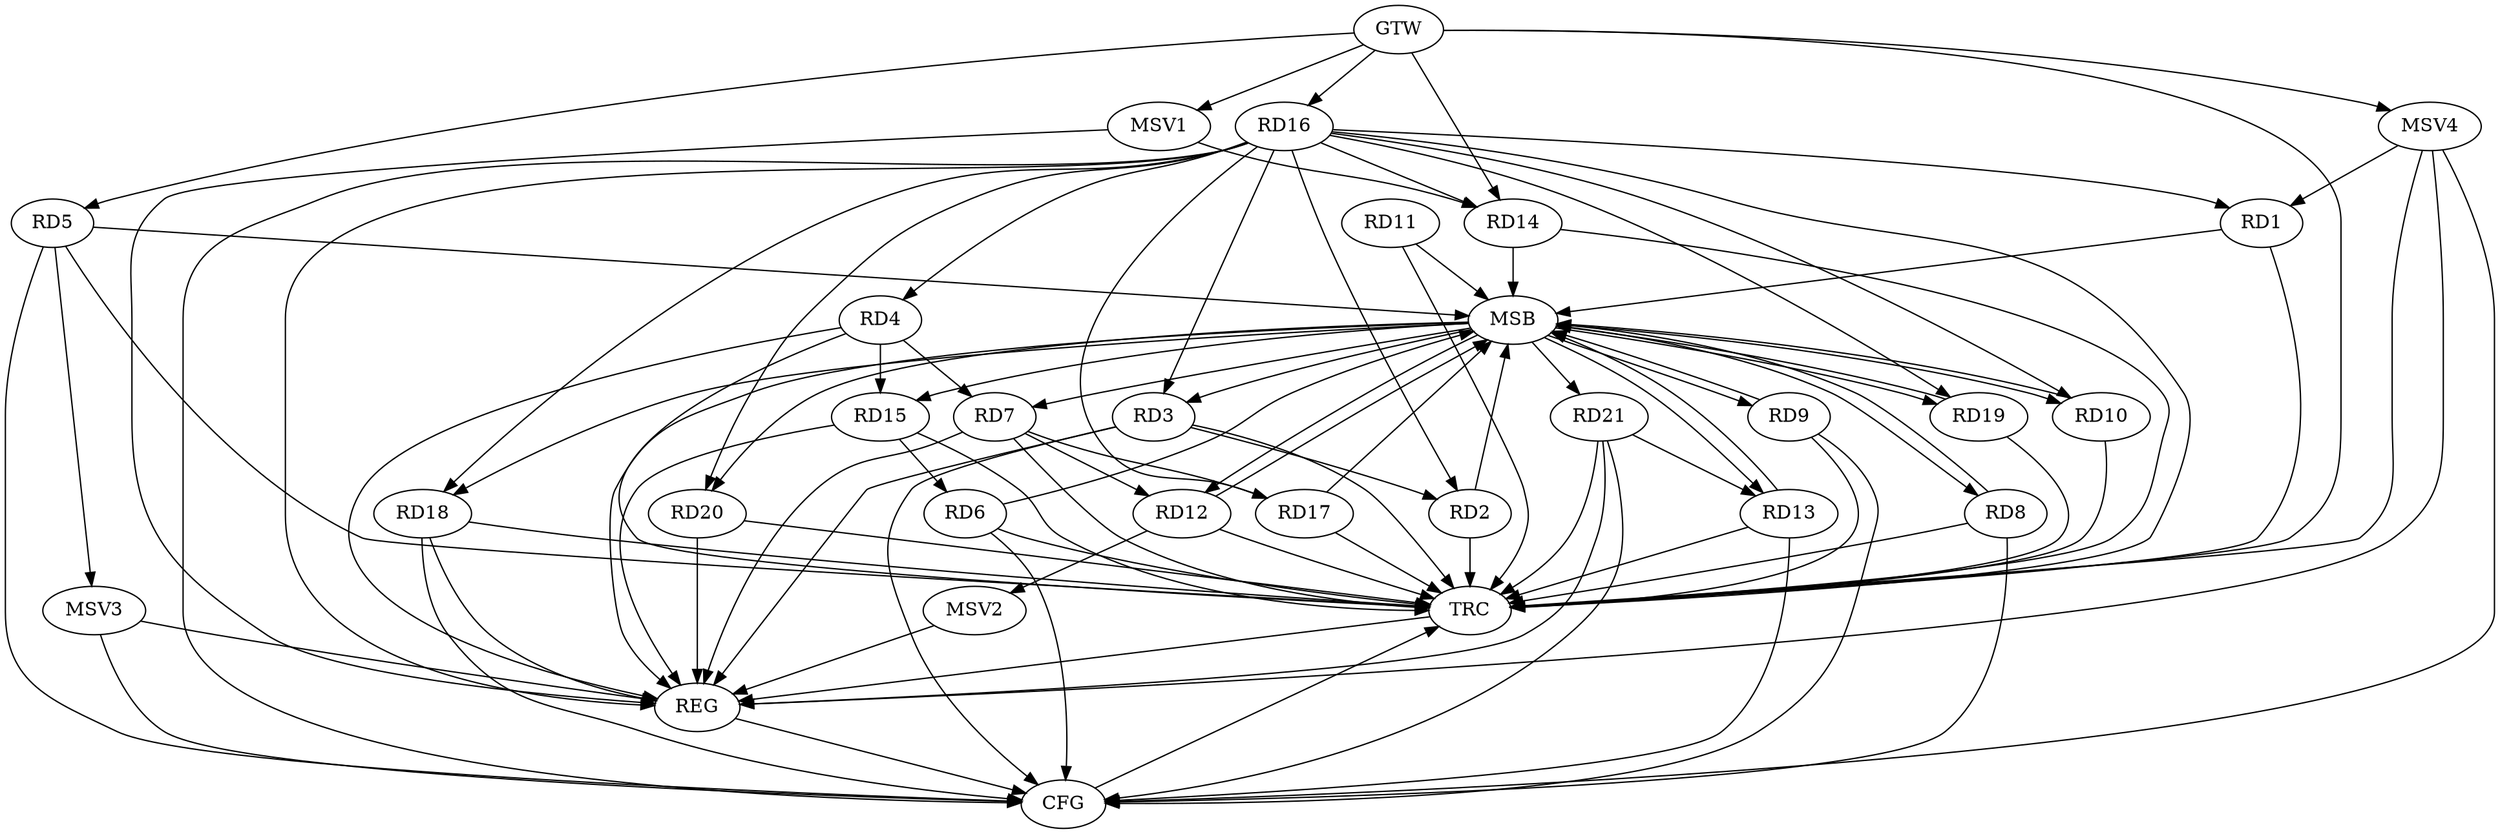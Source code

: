 strict digraph G {
  RD1 [ label="RD1" ];
  RD2 [ label="RD2" ];
  RD3 [ label="RD3" ];
  RD4 [ label="RD4" ];
  RD5 [ label="RD5" ];
  RD6 [ label="RD6" ];
  RD7 [ label="RD7" ];
  RD8 [ label="RD8" ];
  RD9 [ label="RD9" ];
  RD10 [ label="RD10" ];
  RD11 [ label="RD11" ];
  RD12 [ label="RD12" ];
  RD13 [ label="RD13" ];
  RD14 [ label="RD14" ];
  RD15 [ label="RD15" ];
  RD16 [ label="RD16" ];
  RD17 [ label="RD17" ];
  RD18 [ label="RD18" ];
  RD19 [ label="RD19" ];
  RD20 [ label="RD20" ];
  RD21 [ label="RD21" ];
  GTW [ label="GTW" ];
  REG [ label="REG" ];
  MSB [ label="MSB" ];
  CFG [ label="CFG" ];
  TRC [ label="TRC" ];
  MSV1 [ label="MSV1" ];
  MSV2 [ label="MSV2" ];
  MSV3 [ label="MSV3" ];
  MSV4 [ label="MSV4" ];
  RD3 -> RD2;
  RD16 -> RD2;
  RD16 -> RD3;
  RD4 -> RD7;
  RD4 -> RD15;
  RD15 -> RD6;
  RD7 -> RD12;
  RD7 -> RD17;
  RD21 -> RD13;
  GTW -> RD5;
  GTW -> RD14;
  GTW -> RD16;
  RD3 -> REG;
  RD4 -> REG;
  RD7 -> REG;
  RD15 -> REG;
  RD16 -> REG;
  RD18 -> REG;
  RD20 -> REG;
  RD21 -> REG;
  RD1 -> MSB;
  MSB -> RD12;
  MSB -> REG;
  RD2 -> MSB;
  MSB -> RD9;
  MSB -> RD10;
  RD5 -> MSB;
  MSB -> RD20;
  RD6 -> MSB;
  RD8 -> MSB;
  RD9 -> MSB;
  RD10 -> MSB;
  MSB -> RD8;
  MSB -> RD15;
  RD11 -> MSB;
  RD12 -> MSB;
  MSB -> RD3;
  MSB -> RD13;
  MSB -> RD18;
  MSB -> RD19;
  RD13 -> MSB;
  RD14 -> MSB;
  MSB -> RD7;
  MSB -> RD21;
  RD17 -> MSB;
  RD19 -> MSB;
  RD8 -> CFG;
  RD9 -> CFG;
  RD18 -> CFG;
  RD16 -> CFG;
  RD5 -> CFG;
  RD13 -> CFG;
  RD21 -> CFG;
  RD6 -> CFG;
  RD3 -> CFG;
  REG -> CFG;
  RD1 -> TRC;
  RD2 -> TRC;
  RD3 -> TRC;
  RD4 -> TRC;
  RD5 -> TRC;
  RD6 -> TRC;
  RD7 -> TRC;
  RD8 -> TRC;
  RD9 -> TRC;
  RD10 -> TRC;
  RD11 -> TRC;
  RD12 -> TRC;
  RD13 -> TRC;
  RD14 -> TRC;
  RD15 -> TRC;
  RD16 -> TRC;
  RD17 -> TRC;
  RD18 -> TRC;
  RD19 -> TRC;
  RD20 -> TRC;
  RD21 -> TRC;
  GTW -> TRC;
  CFG -> TRC;
  TRC -> REG;
  RD16 -> RD17;
  RD16 -> RD1;
  RD16 -> RD14;
  RD16 -> RD10;
  RD16 -> RD19;
  RD16 -> RD4;
  RD16 -> RD18;
  RD16 -> RD20;
  MSV1 -> RD14;
  GTW -> MSV1;
  MSV1 -> REG;
  RD12 -> MSV2;
  MSV2 -> REG;
  RD5 -> MSV3;
  MSV3 -> REG;
  MSV3 -> CFG;
  MSV4 -> RD1;
  GTW -> MSV4;
  MSV4 -> REG;
  MSV4 -> TRC;
  MSV4 -> CFG;
}
